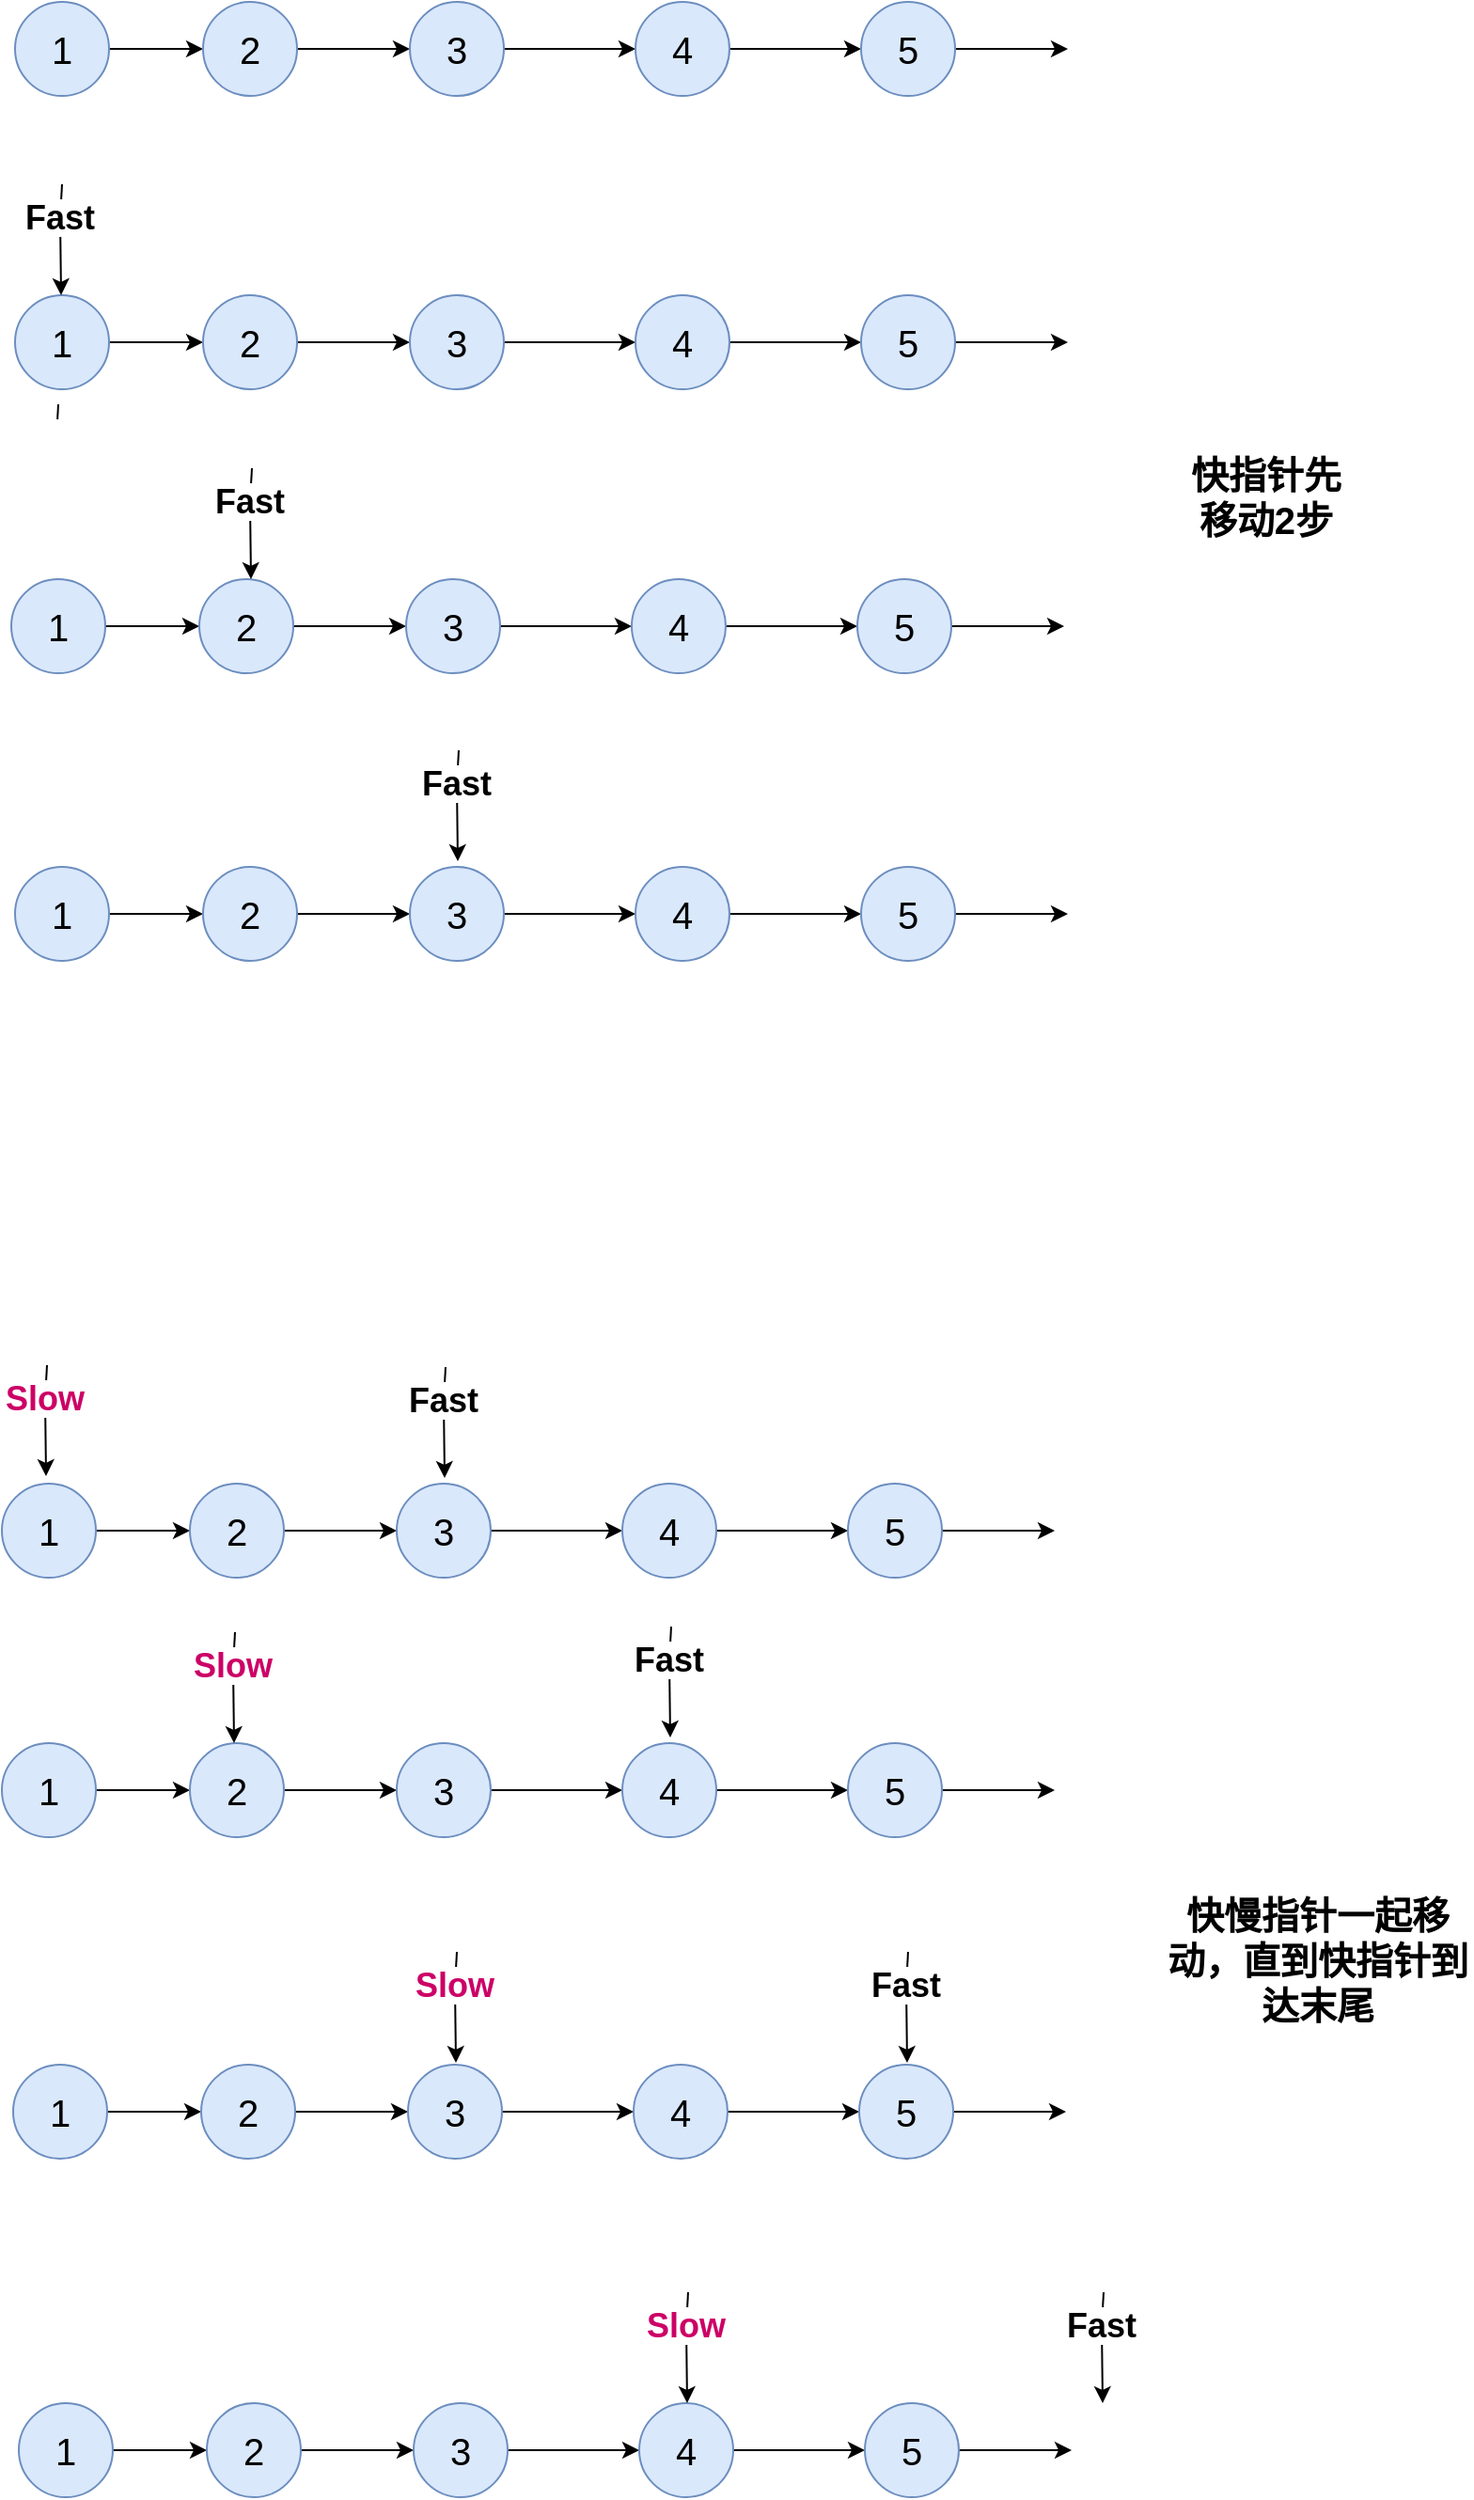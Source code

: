 <mxfile version="15.1.3" type="device"><diagram id="KFJDFOm8YshNf9YLvwjX" name="第 1 页"><mxGraphModel dx="946" dy="796" grid="0" gridSize="10" guides="1" tooltips="1" connect="1" arrows="1" fold="1" page="0" pageScale="1" pageWidth="827" pageHeight="1169" math="0" shadow="0"><root><mxCell id="0"/><mxCell id="1" parent="0"/><mxCell id="b-Jyg1tQWvi1m9DjEPGn-6" style="edgeStyle=orthogonalEdgeStyle;rounded=0;orthogonalLoop=1;jettySize=auto;html=1;" edge="1" parent="1" source="b-Jyg1tQWvi1m9DjEPGn-1" target="b-Jyg1tQWvi1m9DjEPGn-2"><mxGeometry relative="1" as="geometry"/></mxCell><mxCell id="b-Jyg1tQWvi1m9DjEPGn-1" value="&lt;font style=&quot;font-size: 20px&quot;&gt;1&lt;/font&gt;" style="ellipse;whiteSpace=wrap;html=1;aspect=fixed;fillColor=#dae8fc;strokeColor=#6c8ebf;" vertex="1" parent="1"><mxGeometry x="138" y="173" width="50" height="50" as="geometry"/></mxCell><mxCell id="b-Jyg1tQWvi1m9DjEPGn-8" style="edgeStyle=orthogonalEdgeStyle;rounded=0;orthogonalLoop=1;jettySize=auto;html=1;" edge="1" parent="1" source="b-Jyg1tQWvi1m9DjEPGn-2" target="b-Jyg1tQWvi1m9DjEPGn-3"><mxGeometry relative="1" as="geometry"/></mxCell><mxCell id="b-Jyg1tQWvi1m9DjEPGn-2" value="&lt;font style=&quot;font-size: 20px&quot;&gt;2&lt;/font&gt;" style="ellipse;whiteSpace=wrap;html=1;aspect=fixed;fillColor=#dae8fc;strokeColor=#6c8ebf;" vertex="1" parent="1"><mxGeometry x="238" y="173" width="50" height="50" as="geometry"/></mxCell><mxCell id="b-Jyg1tQWvi1m9DjEPGn-9" style="edgeStyle=orthogonalEdgeStyle;rounded=0;orthogonalLoop=1;jettySize=auto;html=1;entryX=0;entryY=0.5;entryDx=0;entryDy=0;" edge="1" parent="1" source="b-Jyg1tQWvi1m9DjEPGn-3" target="b-Jyg1tQWvi1m9DjEPGn-4"><mxGeometry relative="1" as="geometry"/></mxCell><mxCell id="b-Jyg1tQWvi1m9DjEPGn-3" value="&lt;font style=&quot;font-size: 20px&quot;&gt;3&lt;/font&gt;" style="ellipse;whiteSpace=wrap;html=1;aspect=fixed;fillColor=#dae8fc;strokeColor=#6c8ebf;" vertex="1" parent="1"><mxGeometry x="348" y="173" width="50" height="50" as="geometry"/></mxCell><mxCell id="b-Jyg1tQWvi1m9DjEPGn-10" style="edgeStyle=orthogonalEdgeStyle;rounded=0;orthogonalLoop=1;jettySize=auto;html=1;entryX=0;entryY=0.5;entryDx=0;entryDy=0;" edge="1" parent="1" source="b-Jyg1tQWvi1m9DjEPGn-4" target="b-Jyg1tQWvi1m9DjEPGn-5"><mxGeometry relative="1" as="geometry"/></mxCell><mxCell id="b-Jyg1tQWvi1m9DjEPGn-4" value="&lt;font style=&quot;font-size: 20px&quot;&gt;4&lt;/font&gt;" style="ellipse;whiteSpace=wrap;html=1;aspect=fixed;fillColor=#dae8fc;strokeColor=#6c8ebf;" vertex="1" parent="1"><mxGeometry x="468" y="173" width="50" height="50" as="geometry"/></mxCell><mxCell id="b-Jyg1tQWvi1m9DjEPGn-11" style="edgeStyle=orthogonalEdgeStyle;rounded=0;orthogonalLoop=1;jettySize=auto;html=1;" edge="1" parent="1" source="b-Jyg1tQWvi1m9DjEPGn-5"><mxGeometry relative="1" as="geometry"><mxPoint x="698" y="198" as="targetPoint"/></mxGeometry></mxCell><mxCell id="b-Jyg1tQWvi1m9DjEPGn-5" value="&lt;font style=&quot;font-size: 20px&quot;&gt;5&lt;/font&gt;" style="ellipse;whiteSpace=wrap;html=1;aspect=fixed;fillColor=#dae8fc;strokeColor=#6c8ebf;" vertex="1" parent="1"><mxGeometry x="588" y="173" width="50" height="50" as="geometry"/></mxCell><mxCell id="b-Jyg1tQWvi1m9DjEPGn-12" style="edgeStyle=orthogonalEdgeStyle;rounded=0;orthogonalLoop=1;jettySize=auto;html=1;" edge="1" parent="1" source="b-Jyg1tQWvi1m9DjEPGn-13" target="b-Jyg1tQWvi1m9DjEPGn-15"><mxGeometry relative="1" as="geometry"/></mxCell><mxCell id="b-Jyg1tQWvi1m9DjEPGn-13" value="&lt;font style=&quot;font-size: 20px&quot;&gt;1&lt;/font&gt;" style="ellipse;whiteSpace=wrap;html=1;aspect=fixed;fillColor=#dae8fc;strokeColor=#6c8ebf;" vertex="1" parent="1"><mxGeometry x="138" y="329" width="50" height="50" as="geometry"/></mxCell><mxCell id="b-Jyg1tQWvi1m9DjEPGn-14" style="edgeStyle=orthogonalEdgeStyle;rounded=0;orthogonalLoop=1;jettySize=auto;html=1;" edge="1" parent="1" source="b-Jyg1tQWvi1m9DjEPGn-15" target="b-Jyg1tQWvi1m9DjEPGn-17"><mxGeometry relative="1" as="geometry"/></mxCell><mxCell id="b-Jyg1tQWvi1m9DjEPGn-15" value="&lt;font style=&quot;font-size: 20px&quot;&gt;2&lt;/font&gt;" style="ellipse;whiteSpace=wrap;html=1;aspect=fixed;fillColor=#dae8fc;strokeColor=#6c8ebf;" vertex="1" parent="1"><mxGeometry x="238" y="329" width="50" height="50" as="geometry"/></mxCell><mxCell id="b-Jyg1tQWvi1m9DjEPGn-16" style="edgeStyle=orthogonalEdgeStyle;rounded=0;orthogonalLoop=1;jettySize=auto;html=1;entryX=0;entryY=0.5;entryDx=0;entryDy=0;" edge="1" parent="1" source="b-Jyg1tQWvi1m9DjEPGn-17" target="b-Jyg1tQWvi1m9DjEPGn-19"><mxGeometry relative="1" as="geometry"/></mxCell><mxCell id="b-Jyg1tQWvi1m9DjEPGn-17" value="&lt;font style=&quot;font-size: 20px&quot;&gt;3&lt;/font&gt;" style="ellipse;whiteSpace=wrap;html=1;aspect=fixed;fillColor=#dae8fc;strokeColor=#6c8ebf;" vertex="1" parent="1"><mxGeometry x="348" y="329" width="50" height="50" as="geometry"/></mxCell><mxCell id="b-Jyg1tQWvi1m9DjEPGn-18" style="edgeStyle=orthogonalEdgeStyle;rounded=0;orthogonalLoop=1;jettySize=auto;html=1;entryX=0;entryY=0.5;entryDx=0;entryDy=0;" edge="1" parent="1" source="b-Jyg1tQWvi1m9DjEPGn-19" target="b-Jyg1tQWvi1m9DjEPGn-21"><mxGeometry relative="1" as="geometry"/></mxCell><mxCell id="b-Jyg1tQWvi1m9DjEPGn-19" value="&lt;font style=&quot;font-size: 20px&quot;&gt;4&lt;/font&gt;" style="ellipse;whiteSpace=wrap;html=1;aspect=fixed;fillColor=#dae8fc;strokeColor=#6c8ebf;" vertex="1" parent="1"><mxGeometry x="468" y="329" width="50" height="50" as="geometry"/></mxCell><mxCell id="b-Jyg1tQWvi1m9DjEPGn-20" style="edgeStyle=orthogonalEdgeStyle;rounded=0;orthogonalLoop=1;jettySize=auto;html=1;" edge="1" parent="1" source="b-Jyg1tQWvi1m9DjEPGn-21"><mxGeometry relative="1" as="geometry"><mxPoint x="698" y="354" as="targetPoint"/></mxGeometry></mxCell><mxCell id="b-Jyg1tQWvi1m9DjEPGn-21" value="&lt;font style=&quot;font-size: 20px&quot;&gt;5&lt;/font&gt;" style="ellipse;whiteSpace=wrap;html=1;aspect=fixed;fillColor=#dae8fc;strokeColor=#6c8ebf;" vertex="1" parent="1"><mxGeometry x="588" y="329" width="50" height="50" as="geometry"/></mxCell><mxCell id="b-Jyg1tQWvi1m9DjEPGn-22" value="" style="endArrow=classic;html=1;startArrow=none;" edge="1" parent="1" source="b-Jyg1tQWvi1m9DjEPGn-23"><mxGeometry width="50" height="50" relative="1" as="geometry"><mxPoint x="163" y="270" as="sourcePoint"/><mxPoint x="162.5" y="329" as="targetPoint"/></mxGeometry></mxCell><mxCell id="b-Jyg1tQWvi1m9DjEPGn-23" value="&lt;font style=&quot;font-size: 18px&quot;&gt;&lt;b&gt;Fast&lt;/b&gt;&lt;/font&gt;" style="text;html=1;strokeColor=none;fillColor=none;align=center;verticalAlign=middle;whiteSpace=wrap;rounded=0;" vertex="1" parent="1"><mxGeometry x="142" y="278" width="40" height="20" as="geometry"/></mxCell><mxCell id="b-Jyg1tQWvi1m9DjEPGn-24" value="" style="endArrow=none;html=1;" edge="1" parent="1" target="b-Jyg1tQWvi1m9DjEPGn-23"><mxGeometry width="50" height="50" relative="1" as="geometry"><mxPoint x="163" y="270" as="sourcePoint"/><mxPoint x="162.5" y="329" as="targetPoint"/></mxGeometry></mxCell><mxCell id="b-Jyg1tQWvi1m9DjEPGn-25" style="edgeStyle=orthogonalEdgeStyle;rounded=0;orthogonalLoop=1;jettySize=auto;html=1;" edge="1" parent="1" source="b-Jyg1tQWvi1m9DjEPGn-26" target="b-Jyg1tQWvi1m9DjEPGn-28"><mxGeometry relative="1" as="geometry"/></mxCell><mxCell id="b-Jyg1tQWvi1m9DjEPGn-26" value="&lt;font style=&quot;font-size: 20px&quot;&gt;1&lt;/font&gt;" style="ellipse;whiteSpace=wrap;html=1;aspect=fixed;fillColor=#dae8fc;strokeColor=#6c8ebf;" vertex="1" parent="1"><mxGeometry x="138" y="633" width="50" height="50" as="geometry"/></mxCell><mxCell id="b-Jyg1tQWvi1m9DjEPGn-27" style="edgeStyle=orthogonalEdgeStyle;rounded=0;orthogonalLoop=1;jettySize=auto;html=1;" edge="1" parent="1" source="b-Jyg1tQWvi1m9DjEPGn-28" target="b-Jyg1tQWvi1m9DjEPGn-30"><mxGeometry relative="1" as="geometry"/></mxCell><mxCell id="b-Jyg1tQWvi1m9DjEPGn-28" value="&lt;font style=&quot;font-size: 20px&quot;&gt;2&lt;/font&gt;" style="ellipse;whiteSpace=wrap;html=1;aspect=fixed;fillColor=#dae8fc;strokeColor=#6c8ebf;" vertex="1" parent="1"><mxGeometry x="238" y="633" width="50" height="50" as="geometry"/></mxCell><mxCell id="b-Jyg1tQWvi1m9DjEPGn-29" style="edgeStyle=orthogonalEdgeStyle;rounded=0;orthogonalLoop=1;jettySize=auto;html=1;entryX=0;entryY=0.5;entryDx=0;entryDy=0;" edge="1" parent="1" source="b-Jyg1tQWvi1m9DjEPGn-30" target="b-Jyg1tQWvi1m9DjEPGn-32"><mxGeometry relative="1" as="geometry"/></mxCell><mxCell id="b-Jyg1tQWvi1m9DjEPGn-30" value="&lt;font style=&quot;font-size: 20px&quot;&gt;3&lt;/font&gt;" style="ellipse;whiteSpace=wrap;html=1;aspect=fixed;fillColor=#dae8fc;strokeColor=#6c8ebf;" vertex="1" parent="1"><mxGeometry x="348" y="633" width="50" height="50" as="geometry"/></mxCell><mxCell id="b-Jyg1tQWvi1m9DjEPGn-31" style="edgeStyle=orthogonalEdgeStyle;rounded=0;orthogonalLoop=1;jettySize=auto;html=1;entryX=0;entryY=0.5;entryDx=0;entryDy=0;" edge="1" parent="1" source="b-Jyg1tQWvi1m9DjEPGn-32" target="b-Jyg1tQWvi1m9DjEPGn-34"><mxGeometry relative="1" as="geometry"/></mxCell><mxCell id="b-Jyg1tQWvi1m9DjEPGn-32" value="&lt;font style=&quot;font-size: 20px&quot;&gt;4&lt;/font&gt;" style="ellipse;whiteSpace=wrap;html=1;aspect=fixed;fillColor=#dae8fc;strokeColor=#6c8ebf;" vertex="1" parent="1"><mxGeometry x="468" y="633" width="50" height="50" as="geometry"/></mxCell><mxCell id="b-Jyg1tQWvi1m9DjEPGn-33" style="edgeStyle=orthogonalEdgeStyle;rounded=0;orthogonalLoop=1;jettySize=auto;html=1;" edge="1" parent="1" source="b-Jyg1tQWvi1m9DjEPGn-34"><mxGeometry relative="1" as="geometry"><mxPoint x="698" y="658" as="targetPoint"/></mxGeometry></mxCell><mxCell id="b-Jyg1tQWvi1m9DjEPGn-34" value="&lt;font style=&quot;font-size: 20px&quot;&gt;5&lt;/font&gt;" style="ellipse;whiteSpace=wrap;html=1;aspect=fixed;fillColor=#dae8fc;strokeColor=#6c8ebf;" vertex="1" parent="1"><mxGeometry x="588" y="633" width="50" height="50" as="geometry"/></mxCell><mxCell id="b-Jyg1tQWvi1m9DjEPGn-35" value="" style="endArrow=classic;html=1;startArrow=none;" edge="1" parent="1" source="b-Jyg1tQWvi1m9DjEPGn-36"><mxGeometry width="50" height="50" relative="1" as="geometry"><mxPoint x="374" y="571" as="sourcePoint"/><mxPoint x="373.5" y="630" as="targetPoint"/></mxGeometry></mxCell><mxCell id="b-Jyg1tQWvi1m9DjEPGn-36" value="&lt;font style=&quot;font-size: 18px&quot;&gt;&lt;b&gt;Fast&lt;/b&gt;&lt;/font&gt;" style="text;html=1;strokeColor=none;fillColor=none;align=center;verticalAlign=middle;whiteSpace=wrap;rounded=0;" vertex="1" parent="1"><mxGeometry x="353" y="579" width="40" height="20" as="geometry"/></mxCell><mxCell id="b-Jyg1tQWvi1m9DjEPGn-37" value="" style="endArrow=none;html=1;" edge="1" parent="1" target="b-Jyg1tQWvi1m9DjEPGn-36"><mxGeometry width="50" height="50" relative="1" as="geometry"><mxPoint x="374" y="571" as="sourcePoint"/><mxPoint x="373.5" y="630" as="targetPoint"/></mxGeometry></mxCell><mxCell id="b-Jyg1tQWvi1m9DjEPGn-38" style="edgeStyle=orthogonalEdgeStyle;rounded=0;orthogonalLoop=1;jettySize=auto;html=1;" edge="1" parent="1" source="b-Jyg1tQWvi1m9DjEPGn-39" target="b-Jyg1tQWvi1m9DjEPGn-41"><mxGeometry relative="1" as="geometry"/></mxCell><mxCell id="b-Jyg1tQWvi1m9DjEPGn-39" value="&lt;font style=&quot;font-size: 20px&quot;&gt;1&lt;/font&gt;" style="ellipse;whiteSpace=wrap;html=1;aspect=fixed;fillColor=#dae8fc;strokeColor=#6c8ebf;" vertex="1" parent="1"><mxGeometry x="131" y="961" width="50" height="50" as="geometry"/></mxCell><mxCell id="b-Jyg1tQWvi1m9DjEPGn-40" style="edgeStyle=orthogonalEdgeStyle;rounded=0;orthogonalLoop=1;jettySize=auto;html=1;" edge="1" parent="1" source="b-Jyg1tQWvi1m9DjEPGn-41" target="b-Jyg1tQWvi1m9DjEPGn-43"><mxGeometry relative="1" as="geometry"/></mxCell><mxCell id="b-Jyg1tQWvi1m9DjEPGn-41" value="&lt;font style=&quot;font-size: 20px&quot;&gt;2&lt;/font&gt;" style="ellipse;whiteSpace=wrap;html=1;aspect=fixed;fillColor=#dae8fc;strokeColor=#6c8ebf;" vertex="1" parent="1"><mxGeometry x="231" y="961" width="50" height="50" as="geometry"/></mxCell><mxCell id="b-Jyg1tQWvi1m9DjEPGn-42" style="edgeStyle=orthogonalEdgeStyle;rounded=0;orthogonalLoop=1;jettySize=auto;html=1;entryX=0;entryY=0.5;entryDx=0;entryDy=0;" edge="1" parent="1" source="b-Jyg1tQWvi1m9DjEPGn-43" target="b-Jyg1tQWvi1m9DjEPGn-45"><mxGeometry relative="1" as="geometry"/></mxCell><mxCell id="b-Jyg1tQWvi1m9DjEPGn-43" value="&lt;font style=&quot;font-size: 20px&quot;&gt;3&lt;/font&gt;" style="ellipse;whiteSpace=wrap;html=1;aspect=fixed;fillColor=#dae8fc;strokeColor=#6c8ebf;" vertex="1" parent="1"><mxGeometry x="341" y="961" width="50" height="50" as="geometry"/></mxCell><mxCell id="b-Jyg1tQWvi1m9DjEPGn-44" style="edgeStyle=orthogonalEdgeStyle;rounded=0;orthogonalLoop=1;jettySize=auto;html=1;entryX=0;entryY=0.5;entryDx=0;entryDy=0;" edge="1" parent="1" source="b-Jyg1tQWvi1m9DjEPGn-45" target="b-Jyg1tQWvi1m9DjEPGn-47"><mxGeometry relative="1" as="geometry"/></mxCell><mxCell id="b-Jyg1tQWvi1m9DjEPGn-45" value="&lt;font style=&quot;font-size: 20px&quot;&gt;4&lt;/font&gt;" style="ellipse;whiteSpace=wrap;html=1;aspect=fixed;fillColor=#dae8fc;strokeColor=#6c8ebf;" vertex="1" parent="1"><mxGeometry x="461" y="961" width="50" height="50" as="geometry"/></mxCell><mxCell id="b-Jyg1tQWvi1m9DjEPGn-46" style="edgeStyle=orthogonalEdgeStyle;rounded=0;orthogonalLoop=1;jettySize=auto;html=1;" edge="1" parent="1" source="b-Jyg1tQWvi1m9DjEPGn-47"><mxGeometry relative="1" as="geometry"><mxPoint x="691" y="986" as="targetPoint"/></mxGeometry></mxCell><mxCell id="b-Jyg1tQWvi1m9DjEPGn-47" value="&lt;font style=&quot;font-size: 20px&quot;&gt;5&lt;/font&gt;" style="ellipse;whiteSpace=wrap;html=1;aspect=fixed;fillColor=#dae8fc;strokeColor=#6c8ebf;" vertex="1" parent="1"><mxGeometry x="581" y="961" width="50" height="50" as="geometry"/></mxCell><mxCell id="b-Jyg1tQWvi1m9DjEPGn-48" value="" style="endArrow=classic;html=1;startArrow=none;" edge="1" parent="1" source="b-Jyg1tQWvi1m9DjEPGn-49"><mxGeometry width="50" height="50" relative="1" as="geometry"><mxPoint x="367" y="899" as="sourcePoint"/><mxPoint x="366.5" y="958" as="targetPoint"/></mxGeometry></mxCell><mxCell id="b-Jyg1tQWvi1m9DjEPGn-49" value="&lt;font style=&quot;font-size: 18px&quot;&gt;&lt;b&gt;Fast&lt;/b&gt;&lt;/font&gt;" style="text;html=1;strokeColor=none;fillColor=none;align=center;verticalAlign=middle;whiteSpace=wrap;rounded=0;" vertex="1" parent="1"><mxGeometry x="346" y="907" width="40" height="20" as="geometry"/></mxCell><mxCell id="b-Jyg1tQWvi1m9DjEPGn-50" value="" style="endArrow=none;html=1;" edge="1" parent="1" target="b-Jyg1tQWvi1m9DjEPGn-49"><mxGeometry width="50" height="50" relative="1" as="geometry"><mxPoint x="367" y="899" as="sourcePoint"/><mxPoint x="366.5" y="958" as="targetPoint"/></mxGeometry></mxCell><mxCell id="b-Jyg1tQWvi1m9DjEPGn-51" value="" style="endArrow=classic;html=1;startArrow=none;" edge="1" parent="1" source="b-Jyg1tQWvi1m9DjEPGn-52"><mxGeometry width="50" height="50" relative="1" as="geometry"><mxPoint x="155" y="898" as="sourcePoint"/><mxPoint x="154.5" y="957" as="targetPoint"/></mxGeometry></mxCell><mxCell id="b-Jyg1tQWvi1m9DjEPGn-52" value="&lt;font style=&quot;font-size: 18px&quot; color=&quot;#cc0066&quot;&gt;&lt;b&gt;Slow&lt;/b&gt;&lt;/font&gt;" style="text;html=1;strokeColor=none;fillColor=none;align=center;verticalAlign=middle;whiteSpace=wrap;rounded=0;" vertex="1" parent="1"><mxGeometry x="134" y="906" width="40" height="20" as="geometry"/></mxCell><mxCell id="b-Jyg1tQWvi1m9DjEPGn-53" value="" style="endArrow=none;html=1;" edge="1" parent="1" target="b-Jyg1tQWvi1m9DjEPGn-52"><mxGeometry width="50" height="50" relative="1" as="geometry"><mxPoint x="155" y="898" as="sourcePoint"/><mxPoint x="154.5" y="957" as="targetPoint"/></mxGeometry></mxCell><mxCell id="b-Jyg1tQWvi1m9DjEPGn-54" style="edgeStyle=orthogonalEdgeStyle;rounded=0;orthogonalLoop=1;jettySize=auto;html=1;" edge="1" parent="1" source="b-Jyg1tQWvi1m9DjEPGn-55" target="b-Jyg1tQWvi1m9DjEPGn-57"><mxGeometry relative="1" as="geometry"/></mxCell><mxCell id="b-Jyg1tQWvi1m9DjEPGn-55" value="&lt;font style=&quot;font-size: 20px&quot;&gt;1&lt;/font&gt;" style="ellipse;whiteSpace=wrap;html=1;aspect=fixed;fillColor=#dae8fc;strokeColor=#6c8ebf;" vertex="1" parent="1"><mxGeometry x="131" y="1099" width="50" height="50" as="geometry"/></mxCell><mxCell id="b-Jyg1tQWvi1m9DjEPGn-56" style="edgeStyle=orthogonalEdgeStyle;rounded=0;orthogonalLoop=1;jettySize=auto;html=1;" edge="1" parent="1" source="b-Jyg1tQWvi1m9DjEPGn-57" target="b-Jyg1tQWvi1m9DjEPGn-59"><mxGeometry relative="1" as="geometry"/></mxCell><mxCell id="b-Jyg1tQWvi1m9DjEPGn-57" value="&lt;font style=&quot;font-size: 20px&quot;&gt;2&lt;/font&gt;" style="ellipse;whiteSpace=wrap;html=1;aspect=fixed;fillColor=#dae8fc;strokeColor=#6c8ebf;" vertex="1" parent="1"><mxGeometry x="231" y="1099" width="50" height="50" as="geometry"/></mxCell><mxCell id="b-Jyg1tQWvi1m9DjEPGn-58" style="edgeStyle=orthogonalEdgeStyle;rounded=0;orthogonalLoop=1;jettySize=auto;html=1;entryX=0;entryY=0.5;entryDx=0;entryDy=0;" edge="1" parent="1" source="b-Jyg1tQWvi1m9DjEPGn-59" target="b-Jyg1tQWvi1m9DjEPGn-61"><mxGeometry relative="1" as="geometry"/></mxCell><mxCell id="b-Jyg1tQWvi1m9DjEPGn-59" value="&lt;font style=&quot;font-size: 20px&quot;&gt;3&lt;/font&gt;" style="ellipse;whiteSpace=wrap;html=1;aspect=fixed;fillColor=#dae8fc;strokeColor=#6c8ebf;" vertex="1" parent="1"><mxGeometry x="341" y="1099" width="50" height="50" as="geometry"/></mxCell><mxCell id="b-Jyg1tQWvi1m9DjEPGn-60" style="edgeStyle=orthogonalEdgeStyle;rounded=0;orthogonalLoop=1;jettySize=auto;html=1;entryX=0;entryY=0.5;entryDx=0;entryDy=0;" edge="1" parent="1" source="b-Jyg1tQWvi1m9DjEPGn-61" target="b-Jyg1tQWvi1m9DjEPGn-63"><mxGeometry relative="1" as="geometry"/></mxCell><mxCell id="b-Jyg1tQWvi1m9DjEPGn-61" value="&lt;font style=&quot;font-size: 20px&quot;&gt;4&lt;/font&gt;" style="ellipse;whiteSpace=wrap;html=1;aspect=fixed;fillColor=#dae8fc;strokeColor=#6c8ebf;" vertex="1" parent="1"><mxGeometry x="461" y="1099" width="50" height="50" as="geometry"/></mxCell><mxCell id="b-Jyg1tQWvi1m9DjEPGn-62" style="edgeStyle=orthogonalEdgeStyle;rounded=0;orthogonalLoop=1;jettySize=auto;html=1;" edge="1" parent="1" source="b-Jyg1tQWvi1m9DjEPGn-63"><mxGeometry relative="1" as="geometry"><mxPoint x="691" y="1124" as="targetPoint"/></mxGeometry></mxCell><mxCell id="b-Jyg1tQWvi1m9DjEPGn-63" value="&lt;font style=&quot;font-size: 20px&quot;&gt;5&lt;/font&gt;" style="ellipse;whiteSpace=wrap;html=1;aspect=fixed;fillColor=#dae8fc;strokeColor=#6c8ebf;" vertex="1" parent="1"><mxGeometry x="581" y="1099" width="50" height="50" as="geometry"/></mxCell><mxCell id="b-Jyg1tQWvi1m9DjEPGn-64" value="" style="endArrow=classic;html=1;startArrow=none;" edge="1" parent="1" source="b-Jyg1tQWvi1m9DjEPGn-65"><mxGeometry width="50" height="50" relative="1" as="geometry"><mxPoint x="487" y="1037" as="sourcePoint"/><mxPoint x="486.5" y="1096" as="targetPoint"/></mxGeometry></mxCell><mxCell id="b-Jyg1tQWvi1m9DjEPGn-65" value="&lt;font style=&quot;font-size: 18px&quot;&gt;&lt;b&gt;Fast&lt;/b&gt;&lt;/font&gt;" style="text;html=1;strokeColor=none;fillColor=none;align=center;verticalAlign=middle;whiteSpace=wrap;rounded=0;" vertex="1" parent="1"><mxGeometry x="466" y="1045" width="40" height="20" as="geometry"/></mxCell><mxCell id="b-Jyg1tQWvi1m9DjEPGn-66" value="" style="endArrow=none;html=1;" edge="1" parent="1" target="b-Jyg1tQWvi1m9DjEPGn-65"><mxGeometry width="50" height="50" relative="1" as="geometry"><mxPoint x="487" y="1037" as="sourcePoint"/><mxPoint x="486.5" y="1096" as="targetPoint"/></mxGeometry></mxCell><mxCell id="b-Jyg1tQWvi1m9DjEPGn-67" value="" style="endArrow=classic;html=1;startArrow=none;" edge="1" parent="1" source="b-Jyg1tQWvi1m9DjEPGn-68"><mxGeometry width="50" height="50" relative="1" as="geometry"><mxPoint x="255" y="1040" as="sourcePoint"/><mxPoint x="254.5" y="1099" as="targetPoint"/></mxGeometry></mxCell><mxCell id="b-Jyg1tQWvi1m9DjEPGn-68" value="&lt;font style=&quot;font-size: 18px&quot; color=&quot;#cc0066&quot;&gt;&lt;b&gt;Slow&lt;/b&gt;&lt;/font&gt;" style="text;html=1;strokeColor=none;fillColor=none;align=center;verticalAlign=middle;whiteSpace=wrap;rounded=0;" vertex="1" parent="1"><mxGeometry x="234" y="1048" width="40" height="20" as="geometry"/></mxCell><mxCell id="b-Jyg1tQWvi1m9DjEPGn-69" value="" style="endArrow=none;html=1;" edge="1" parent="1" target="b-Jyg1tQWvi1m9DjEPGn-68"><mxGeometry width="50" height="50" relative="1" as="geometry"><mxPoint x="255" y="1040" as="sourcePoint"/><mxPoint x="254.5" y="1099" as="targetPoint"/></mxGeometry></mxCell><mxCell id="b-Jyg1tQWvi1m9DjEPGn-70" style="edgeStyle=orthogonalEdgeStyle;rounded=0;orthogonalLoop=1;jettySize=auto;html=1;" edge="1" parent="1" source="b-Jyg1tQWvi1m9DjEPGn-71" target="b-Jyg1tQWvi1m9DjEPGn-73"><mxGeometry relative="1" as="geometry"/></mxCell><mxCell id="b-Jyg1tQWvi1m9DjEPGn-71" value="&lt;font style=&quot;font-size: 20px&quot;&gt;1&lt;/font&gt;" style="ellipse;whiteSpace=wrap;html=1;aspect=fixed;fillColor=#dae8fc;strokeColor=#6c8ebf;" vertex="1" parent="1"><mxGeometry x="137" y="1270" width="50" height="50" as="geometry"/></mxCell><mxCell id="b-Jyg1tQWvi1m9DjEPGn-72" style="edgeStyle=orthogonalEdgeStyle;rounded=0;orthogonalLoop=1;jettySize=auto;html=1;" edge="1" parent="1" source="b-Jyg1tQWvi1m9DjEPGn-73" target="b-Jyg1tQWvi1m9DjEPGn-75"><mxGeometry relative="1" as="geometry"/></mxCell><mxCell id="b-Jyg1tQWvi1m9DjEPGn-73" value="&lt;font style=&quot;font-size: 20px&quot;&gt;2&lt;/font&gt;" style="ellipse;whiteSpace=wrap;html=1;aspect=fixed;fillColor=#dae8fc;strokeColor=#6c8ebf;" vertex="1" parent="1"><mxGeometry x="237" y="1270" width="50" height="50" as="geometry"/></mxCell><mxCell id="b-Jyg1tQWvi1m9DjEPGn-74" style="edgeStyle=orthogonalEdgeStyle;rounded=0;orthogonalLoop=1;jettySize=auto;html=1;entryX=0;entryY=0.5;entryDx=0;entryDy=0;" edge="1" parent="1" source="b-Jyg1tQWvi1m9DjEPGn-75" target="b-Jyg1tQWvi1m9DjEPGn-77"><mxGeometry relative="1" as="geometry"/></mxCell><mxCell id="b-Jyg1tQWvi1m9DjEPGn-75" value="&lt;font style=&quot;font-size: 20px&quot;&gt;3&lt;/font&gt;" style="ellipse;whiteSpace=wrap;html=1;aspect=fixed;fillColor=#dae8fc;strokeColor=#6c8ebf;" vertex="1" parent="1"><mxGeometry x="347" y="1270" width="50" height="50" as="geometry"/></mxCell><mxCell id="b-Jyg1tQWvi1m9DjEPGn-76" style="edgeStyle=orthogonalEdgeStyle;rounded=0;orthogonalLoop=1;jettySize=auto;html=1;entryX=0;entryY=0.5;entryDx=0;entryDy=0;" edge="1" parent="1" source="b-Jyg1tQWvi1m9DjEPGn-77" target="b-Jyg1tQWvi1m9DjEPGn-79"><mxGeometry relative="1" as="geometry"/></mxCell><mxCell id="b-Jyg1tQWvi1m9DjEPGn-77" value="&lt;font style=&quot;font-size: 20px&quot;&gt;4&lt;/font&gt;" style="ellipse;whiteSpace=wrap;html=1;aspect=fixed;fillColor=#dae8fc;strokeColor=#6c8ebf;" vertex="1" parent="1"><mxGeometry x="467" y="1270" width="50" height="50" as="geometry"/></mxCell><mxCell id="b-Jyg1tQWvi1m9DjEPGn-78" style="edgeStyle=orthogonalEdgeStyle;rounded=0;orthogonalLoop=1;jettySize=auto;html=1;" edge="1" parent="1" source="b-Jyg1tQWvi1m9DjEPGn-79"><mxGeometry relative="1" as="geometry"><mxPoint x="697" y="1295" as="targetPoint"/></mxGeometry></mxCell><mxCell id="b-Jyg1tQWvi1m9DjEPGn-79" value="&lt;font style=&quot;font-size: 20px&quot;&gt;5&lt;/font&gt;" style="ellipse;whiteSpace=wrap;html=1;aspect=fixed;fillColor=#dae8fc;strokeColor=#6c8ebf;" vertex="1" parent="1"><mxGeometry x="587" y="1270" width="50" height="50" as="geometry"/></mxCell><mxCell id="b-Jyg1tQWvi1m9DjEPGn-86" value="" style="group" vertex="1" connectable="0" parent="1"><mxGeometry x="592" y="1210" width="40" height="59" as="geometry"/></mxCell><mxCell id="b-Jyg1tQWvi1m9DjEPGn-80" value="" style="endArrow=classic;html=1;startArrow=none;" edge="1" parent="b-Jyg1tQWvi1m9DjEPGn-86" source="b-Jyg1tQWvi1m9DjEPGn-81"><mxGeometry width="50" height="50" relative="1" as="geometry"><mxPoint x="21" as="sourcePoint"/><mxPoint x="20.5" y="59" as="targetPoint"/></mxGeometry></mxCell><mxCell id="b-Jyg1tQWvi1m9DjEPGn-81" value="&lt;font style=&quot;font-size: 18px&quot;&gt;&lt;b&gt;Fast&lt;/b&gt;&lt;/font&gt;" style="text;html=1;strokeColor=none;fillColor=none;align=center;verticalAlign=middle;whiteSpace=wrap;rounded=0;" vertex="1" parent="b-Jyg1tQWvi1m9DjEPGn-86"><mxGeometry y="8" width="40" height="20" as="geometry"/></mxCell><mxCell id="b-Jyg1tQWvi1m9DjEPGn-82" value="" style="endArrow=none;html=1;" edge="1" parent="b-Jyg1tQWvi1m9DjEPGn-86" target="b-Jyg1tQWvi1m9DjEPGn-81"><mxGeometry width="50" height="50" relative="1" as="geometry"><mxPoint x="21" as="sourcePoint"/><mxPoint x="20.5" y="59" as="targetPoint"/></mxGeometry></mxCell><mxCell id="b-Jyg1tQWvi1m9DjEPGn-87" value="" style="group" vertex="1" connectable="0" parent="1"><mxGeometry x="352" y="1210" width="40" height="59" as="geometry"/></mxCell><mxCell id="b-Jyg1tQWvi1m9DjEPGn-83" value="" style="endArrow=classic;html=1;startArrow=none;" edge="1" parent="b-Jyg1tQWvi1m9DjEPGn-87" source="b-Jyg1tQWvi1m9DjEPGn-84"><mxGeometry width="50" height="50" relative="1" as="geometry"><mxPoint x="21" as="sourcePoint"/><mxPoint x="20.5" y="59" as="targetPoint"/></mxGeometry></mxCell><mxCell id="b-Jyg1tQWvi1m9DjEPGn-84" value="&lt;font style=&quot;font-size: 18px&quot; color=&quot;#cc0066&quot;&gt;&lt;b&gt;Slow&lt;/b&gt;&lt;/font&gt;" style="text;html=1;strokeColor=none;fillColor=none;align=center;verticalAlign=middle;whiteSpace=wrap;rounded=0;" vertex="1" parent="b-Jyg1tQWvi1m9DjEPGn-87"><mxGeometry y="8" width="40" height="20" as="geometry"/></mxCell><mxCell id="b-Jyg1tQWvi1m9DjEPGn-85" value="" style="endArrow=none;html=1;" edge="1" parent="b-Jyg1tQWvi1m9DjEPGn-87" target="b-Jyg1tQWvi1m9DjEPGn-84"><mxGeometry width="50" height="50" relative="1" as="geometry"><mxPoint x="21" as="sourcePoint"/><mxPoint x="20.5" y="59" as="targetPoint"/></mxGeometry></mxCell><mxCell id="b-Jyg1tQWvi1m9DjEPGn-89" style="edgeStyle=orthogonalEdgeStyle;rounded=0;orthogonalLoop=1;jettySize=auto;html=1;" edge="1" parent="1" source="b-Jyg1tQWvi1m9DjEPGn-90" target="b-Jyg1tQWvi1m9DjEPGn-92"><mxGeometry relative="1" as="geometry"/></mxCell><mxCell id="b-Jyg1tQWvi1m9DjEPGn-90" value="&lt;font style=&quot;font-size: 20px&quot;&gt;1&lt;/font&gt;" style="ellipse;whiteSpace=wrap;html=1;aspect=fixed;fillColor=#dae8fc;strokeColor=#6c8ebf;" vertex="1" parent="1"><mxGeometry x="140" y="1450" width="50" height="50" as="geometry"/></mxCell><mxCell id="b-Jyg1tQWvi1m9DjEPGn-91" style="edgeStyle=orthogonalEdgeStyle;rounded=0;orthogonalLoop=1;jettySize=auto;html=1;" edge="1" parent="1" source="b-Jyg1tQWvi1m9DjEPGn-92" target="b-Jyg1tQWvi1m9DjEPGn-94"><mxGeometry relative="1" as="geometry"/></mxCell><mxCell id="b-Jyg1tQWvi1m9DjEPGn-92" value="&lt;font style=&quot;font-size: 20px&quot;&gt;2&lt;/font&gt;" style="ellipse;whiteSpace=wrap;html=1;aspect=fixed;fillColor=#dae8fc;strokeColor=#6c8ebf;" vertex="1" parent="1"><mxGeometry x="240" y="1450" width="50" height="50" as="geometry"/></mxCell><mxCell id="b-Jyg1tQWvi1m9DjEPGn-93" style="edgeStyle=orthogonalEdgeStyle;rounded=0;orthogonalLoop=1;jettySize=auto;html=1;entryX=0;entryY=0.5;entryDx=0;entryDy=0;" edge="1" parent="1" source="b-Jyg1tQWvi1m9DjEPGn-94" target="b-Jyg1tQWvi1m9DjEPGn-96"><mxGeometry relative="1" as="geometry"/></mxCell><mxCell id="b-Jyg1tQWvi1m9DjEPGn-94" value="&lt;font style=&quot;font-size: 20px&quot;&gt;3&lt;/font&gt;" style="ellipse;whiteSpace=wrap;html=1;aspect=fixed;fillColor=#dae8fc;strokeColor=#6c8ebf;" vertex="1" parent="1"><mxGeometry x="350" y="1450" width="50" height="50" as="geometry"/></mxCell><mxCell id="b-Jyg1tQWvi1m9DjEPGn-95" style="edgeStyle=orthogonalEdgeStyle;rounded=0;orthogonalLoop=1;jettySize=auto;html=1;entryX=0;entryY=0.5;entryDx=0;entryDy=0;" edge="1" parent="1" source="b-Jyg1tQWvi1m9DjEPGn-96" target="b-Jyg1tQWvi1m9DjEPGn-98"><mxGeometry relative="1" as="geometry"/></mxCell><mxCell id="b-Jyg1tQWvi1m9DjEPGn-96" value="&lt;font style=&quot;font-size: 20px&quot;&gt;4&lt;/font&gt;" style="ellipse;whiteSpace=wrap;html=1;aspect=fixed;fillColor=#dae8fc;strokeColor=#6c8ebf;" vertex="1" parent="1"><mxGeometry x="470" y="1450" width="50" height="50" as="geometry"/></mxCell><mxCell id="b-Jyg1tQWvi1m9DjEPGn-97" style="edgeStyle=orthogonalEdgeStyle;rounded=0;orthogonalLoop=1;jettySize=auto;html=1;" edge="1" parent="1" source="b-Jyg1tQWvi1m9DjEPGn-98"><mxGeometry relative="1" as="geometry"><mxPoint x="700" y="1475" as="targetPoint"/></mxGeometry></mxCell><mxCell id="b-Jyg1tQWvi1m9DjEPGn-98" value="&lt;font style=&quot;font-size: 20px&quot;&gt;5&lt;/font&gt;" style="ellipse;whiteSpace=wrap;html=1;aspect=fixed;fillColor=#dae8fc;strokeColor=#6c8ebf;" vertex="1" parent="1"><mxGeometry x="590" y="1450" width="50" height="50" as="geometry"/></mxCell><mxCell id="b-Jyg1tQWvi1m9DjEPGn-99" value="" style="group" vertex="1" connectable="0" parent="1"><mxGeometry x="696" y="1391" width="40" height="59" as="geometry"/></mxCell><mxCell id="b-Jyg1tQWvi1m9DjEPGn-100" value="" style="endArrow=classic;html=1;startArrow=none;" edge="1" parent="b-Jyg1tQWvi1m9DjEPGn-99" source="b-Jyg1tQWvi1m9DjEPGn-101"><mxGeometry width="50" height="50" relative="1" as="geometry"><mxPoint x="21" as="sourcePoint"/><mxPoint x="20.5" y="59" as="targetPoint"/></mxGeometry></mxCell><mxCell id="b-Jyg1tQWvi1m9DjEPGn-101" value="&lt;font style=&quot;font-size: 18px&quot;&gt;&lt;b&gt;Fast&lt;/b&gt;&lt;/font&gt;" style="text;html=1;strokeColor=none;fillColor=none;align=center;verticalAlign=middle;whiteSpace=wrap;rounded=0;" vertex="1" parent="b-Jyg1tQWvi1m9DjEPGn-99"><mxGeometry y="8" width="40" height="20" as="geometry"/></mxCell><mxCell id="b-Jyg1tQWvi1m9DjEPGn-102" value="" style="endArrow=none;html=1;" edge="1" parent="b-Jyg1tQWvi1m9DjEPGn-99" target="b-Jyg1tQWvi1m9DjEPGn-101"><mxGeometry width="50" height="50" relative="1" as="geometry"><mxPoint x="21" as="sourcePoint"/><mxPoint x="20.5" y="59" as="targetPoint"/></mxGeometry></mxCell><mxCell id="b-Jyg1tQWvi1m9DjEPGn-103" value="" style="group" vertex="1" connectable="0" parent="1"><mxGeometry x="475" y="1391" width="40" height="59" as="geometry"/></mxCell><mxCell id="b-Jyg1tQWvi1m9DjEPGn-104" value="" style="endArrow=classic;html=1;startArrow=none;" edge="1" parent="b-Jyg1tQWvi1m9DjEPGn-103" source="b-Jyg1tQWvi1m9DjEPGn-105"><mxGeometry width="50" height="50" relative="1" as="geometry"><mxPoint x="21" as="sourcePoint"/><mxPoint x="20.5" y="59" as="targetPoint"/></mxGeometry></mxCell><mxCell id="b-Jyg1tQWvi1m9DjEPGn-105" value="&lt;font style=&quot;font-size: 18px&quot; color=&quot;#cc0066&quot;&gt;&lt;b&gt;Slow&lt;/b&gt;&lt;/font&gt;" style="text;html=1;strokeColor=none;fillColor=none;align=center;verticalAlign=middle;whiteSpace=wrap;rounded=0;" vertex="1" parent="b-Jyg1tQWvi1m9DjEPGn-103"><mxGeometry y="8" width="40" height="20" as="geometry"/></mxCell><mxCell id="b-Jyg1tQWvi1m9DjEPGn-106" value="" style="endArrow=none;html=1;" edge="1" parent="b-Jyg1tQWvi1m9DjEPGn-103" target="b-Jyg1tQWvi1m9DjEPGn-105"><mxGeometry width="50" height="50" relative="1" as="geometry"><mxPoint x="21" as="sourcePoint"/><mxPoint x="20.5" y="59" as="targetPoint"/></mxGeometry></mxCell><mxCell id="b-Jyg1tQWvi1m9DjEPGn-108" style="edgeStyle=orthogonalEdgeStyle;rounded=0;orthogonalLoop=1;jettySize=auto;html=1;" edge="1" parent="1" source="b-Jyg1tQWvi1m9DjEPGn-109" target="b-Jyg1tQWvi1m9DjEPGn-111"><mxGeometry relative="1" as="geometry"/></mxCell><mxCell id="b-Jyg1tQWvi1m9DjEPGn-109" value="&lt;font style=&quot;font-size: 20px&quot;&gt;1&lt;/font&gt;" style="ellipse;whiteSpace=wrap;html=1;aspect=fixed;fillColor=#dae8fc;strokeColor=#6c8ebf;" vertex="1" parent="1"><mxGeometry x="136" y="480" width="50" height="50" as="geometry"/></mxCell><mxCell id="b-Jyg1tQWvi1m9DjEPGn-110" style="edgeStyle=orthogonalEdgeStyle;rounded=0;orthogonalLoop=1;jettySize=auto;html=1;" edge="1" parent="1" source="b-Jyg1tQWvi1m9DjEPGn-111" target="b-Jyg1tQWvi1m9DjEPGn-113"><mxGeometry relative="1" as="geometry"/></mxCell><mxCell id="b-Jyg1tQWvi1m9DjEPGn-111" value="&lt;font style=&quot;font-size: 20px&quot;&gt;2&lt;/font&gt;" style="ellipse;whiteSpace=wrap;html=1;aspect=fixed;fillColor=#dae8fc;strokeColor=#6c8ebf;" vertex="1" parent="1"><mxGeometry x="236" y="480" width="50" height="50" as="geometry"/></mxCell><mxCell id="b-Jyg1tQWvi1m9DjEPGn-112" style="edgeStyle=orthogonalEdgeStyle;rounded=0;orthogonalLoop=1;jettySize=auto;html=1;entryX=0;entryY=0.5;entryDx=0;entryDy=0;" edge="1" parent="1" source="b-Jyg1tQWvi1m9DjEPGn-113" target="b-Jyg1tQWvi1m9DjEPGn-115"><mxGeometry relative="1" as="geometry"/></mxCell><mxCell id="b-Jyg1tQWvi1m9DjEPGn-113" value="&lt;font style=&quot;font-size: 20px&quot;&gt;3&lt;/font&gt;" style="ellipse;whiteSpace=wrap;html=1;aspect=fixed;fillColor=#dae8fc;strokeColor=#6c8ebf;" vertex="1" parent="1"><mxGeometry x="346" y="480" width="50" height="50" as="geometry"/></mxCell><mxCell id="b-Jyg1tQWvi1m9DjEPGn-114" style="edgeStyle=orthogonalEdgeStyle;rounded=0;orthogonalLoop=1;jettySize=auto;html=1;entryX=0;entryY=0.5;entryDx=0;entryDy=0;" edge="1" parent="1" source="b-Jyg1tQWvi1m9DjEPGn-115" target="b-Jyg1tQWvi1m9DjEPGn-117"><mxGeometry relative="1" as="geometry"/></mxCell><mxCell id="b-Jyg1tQWvi1m9DjEPGn-115" value="&lt;font style=&quot;font-size: 20px&quot;&gt;4&lt;/font&gt;" style="ellipse;whiteSpace=wrap;html=1;aspect=fixed;fillColor=#dae8fc;strokeColor=#6c8ebf;" vertex="1" parent="1"><mxGeometry x="466" y="480" width="50" height="50" as="geometry"/></mxCell><mxCell id="b-Jyg1tQWvi1m9DjEPGn-116" style="edgeStyle=orthogonalEdgeStyle;rounded=0;orthogonalLoop=1;jettySize=auto;html=1;" edge="1" parent="1" source="b-Jyg1tQWvi1m9DjEPGn-117"><mxGeometry relative="1" as="geometry"><mxPoint x="696" y="505" as="targetPoint"/></mxGeometry></mxCell><mxCell id="b-Jyg1tQWvi1m9DjEPGn-117" value="&lt;font style=&quot;font-size: 20px&quot;&gt;5&lt;/font&gt;" style="ellipse;whiteSpace=wrap;html=1;aspect=fixed;fillColor=#dae8fc;strokeColor=#6c8ebf;" vertex="1" parent="1"><mxGeometry x="586" y="480" width="50" height="50" as="geometry"/></mxCell><mxCell id="b-Jyg1tQWvi1m9DjEPGn-120" value="" style="endArrow=none;html=1;" edge="1" parent="1"><mxGeometry width="50" height="50" relative="1" as="geometry"><mxPoint x="161" y="387" as="sourcePoint"/><mxPoint x="160.556" y="395" as="targetPoint"/></mxGeometry></mxCell><mxCell id="b-Jyg1tQWvi1m9DjEPGn-125" value="" style="endArrow=classic;html=1;startArrow=none;" edge="1" parent="1" source="b-Jyg1tQWvi1m9DjEPGn-126"><mxGeometry width="50" height="50" relative="1" as="geometry"><mxPoint x="264" y="421" as="sourcePoint"/><mxPoint x="263.5" y="480" as="targetPoint"/></mxGeometry></mxCell><mxCell id="b-Jyg1tQWvi1m9DjEPGn-126" value="&lt;font style=&quot;font-size: 18px&quot;&gt;&lt;b&gt;Fast&lt;/b&gt;&lt;/font&gt;" style="text;html=1;strokeColor=none;fillColor=none;align=center;verticalAlign=middle;whiteSpace=wrap;rounded=0;" vertex="1" parent="1"><mxGeometry x="243" y="429" width="40" height="20" as="geometry"/></mxCell><mxCell id="b-Jyg1tQWvi1m9DjEPGn-127" value="" style="endArrow=none;html=1;" edge="1" parent="1" target="b-Jyg1tQWvi1m9DjEPGn-126"><mxGeometry width="50" height="50" relative="1" as="geometry"><mxPoint x="264" y="421" as="sourcePoint"/><mxPoint x="263.5" y="480" as="targetPoint"/></mxGeometry></mxCell><mxCell id="b-Jyg1tQWvi1m9DjEPGn-128" value="&lt;font style=&quot;font-size: 20px&quot;&gt;&lt;b&gt;快指针先移动2步&lt;/b&gt;&lt;/font&gt;" style="text;html=1;strokeColor=none;fillColor=none;align=center;verticalAlign=middle;whiteSpace=wrap;rounded=0;" vertex="1" parent="1"><mxGeometry x="759" y="397" width="89" height="77" as="geometry"/></mxCell><mxCell id="b-Jyg1tQWvi1m9DjEPGn-129" value="&lt;font style=&quot;font-size: 20px&quot;&gt;&lt;b&gt;快慢指针一起移动，直到快指针到达末尾&lt;/b&gt;&lt;/font&gt;" style="text;html=1;strokeColor=none;fillColor=none;align=center;verticalAlign=middle;whiteSpace=wrap;rounded=0;" vertex="1" parent="1"><mxGeometry x="749" y="1172" width="164" height="83" as="geometry"/></mxCell></root></mxGraphModel></diagram></mxfile>
